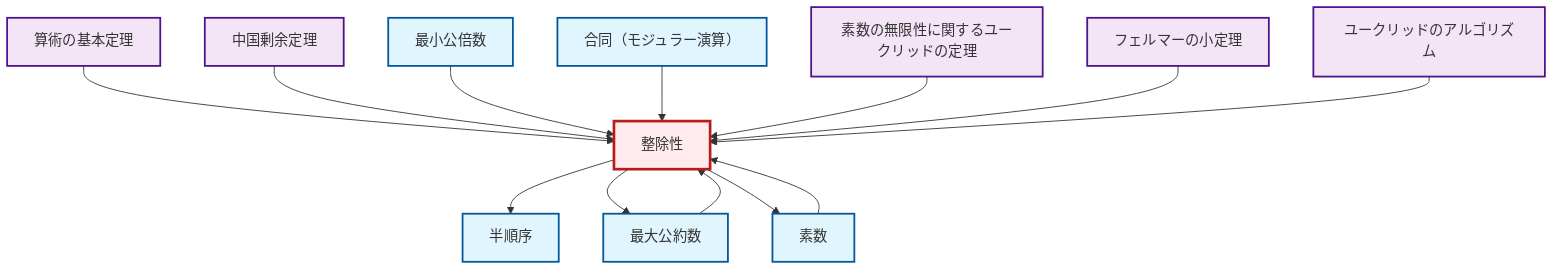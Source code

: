graph TD
    classDef definition fill:#e1f5fe,stroke:#01579b,stroke-width:2px
    classDef theorem fill:#f3e5f5,stroke:#4a148c,stroke-width:2px
    classDef axiom fill:#fff3e0,stroke:#e65100,stroke-width:2px
    classDef example fill:#e8f5e9,stroke:#1b5e20,stroke-width:2px
    classDef current fill:#ffebee,stroke:#b71c1c,stroke-width:3px
    thm-fermat-little["フェルマーの小定理"]:::theorem
    def-partial-order["半順序"]:::definition
    def-congruence["合同（モジュラー演算）"]:::definition
    thm-euclid-infinitude-primes["素数の無限性に関するユークリッドの定理"]:::theorem
    thm-euclidean-algorithm["ユークリッドのアルゴリズム"]:::theorem
    def-divisibility["整除性"]:::definition
    def-lcm["最小公倍数"]:::definition
    thm-chinese-remainder["中国剰余定理"]:::theorem
    thm-fundamental-arithmetic["算術の基本定理"]:::theorem
    def-gcd["最大公約数"]:::definition
    def-prime["素数"]:::definition
    def-gcd --> def-divisibility
    thm-fundamental-arithmetic --> def-divisibility
    thm-chinese-remainder --> def-divisibility
    def-lcm --> def-divisibility
    def-divisibility --> def-partial-order
    def-prime --> def-divisibility
    def-divisibility --> def-gcd
    def-divisibility --> def-prime
    def-congruence --> def-divisibility
    thm-euclid-infinitude-primes --> def-divisibility
    thm-fermat-little --> def-divisibility
    thm-euclidean-algorithm --> def-divisibility
    class def-divisibility current
